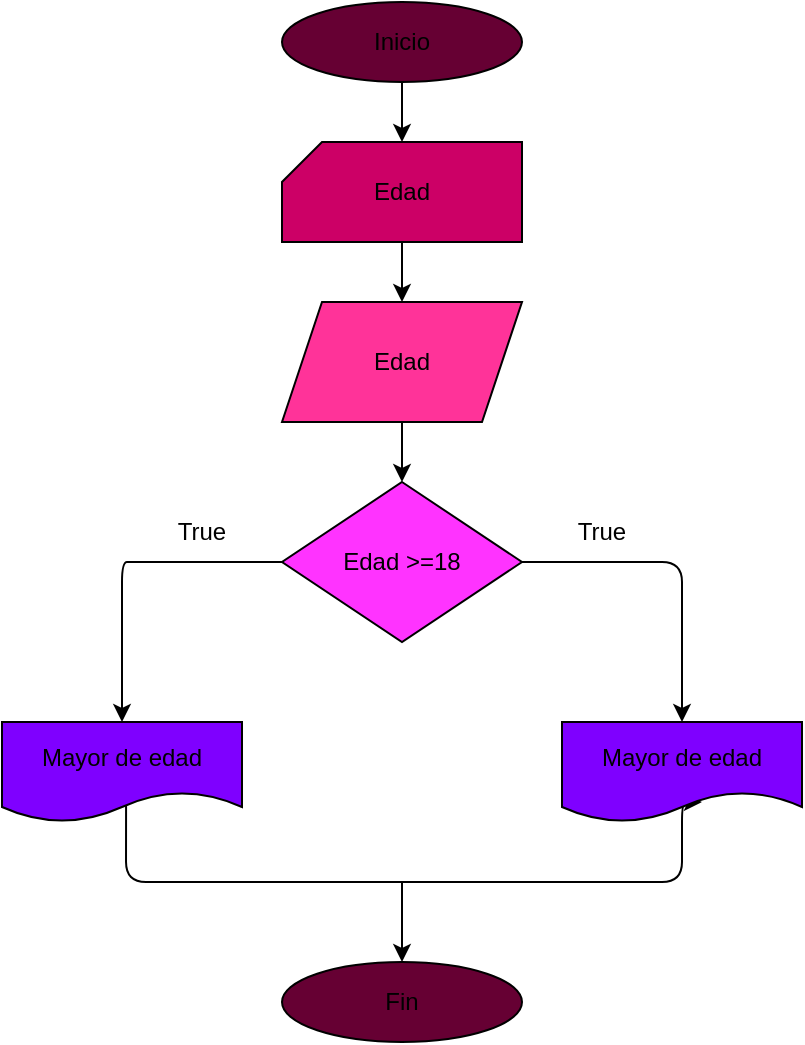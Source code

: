 <mxfile>
    <diagram id="G1Jlc6BHKF0oI74gqc8_" name="Página-1">
        <mxGraphModel dx="278" dy="467" grid="1" gridSize="10" guides="1" tooltips="1" connect="1" arrows="1" fold="1" page="1" pageScale="1" pageWidth="827" pageHeight="1169" math="0" shadow="0">
            <root>
                <mxCell id="0"/>
                <mxCell id="1" parent="0"/>
                <mxCell id="4" style="edgeStyle=none;html=1;" edge="1" parent="1" source="3">
                    <mxGeometry relative="1" as="geometry">
                        <mxPoint x="220" y="110" as="targetPoint"/>
                    </mxGeometry>
                </mxCell>
                <mxCell id="3" value="&lt;font color=&quot;#000000&quot;&gt;Inicio&lt;/font&gt;" style="ellipse;whiteSpace=wrap;html=1;fillColor=#660033;" vertex="1" parent="1">
                    <mxGeometry x="160" y="40" width="120" height="40" as="geometry"/>
                </mxCell>
                <mxCell id="6" style="edgeStyle=none;html=1;" edge="1" parent="1" source="5">
                    <mxGeometry relative="1" as="geometry">
                        <mxPoint x="220" y="190" as="targetPoint"/>
                    </mxGeometry>
                </mxCell>
                <mxCell id="5" value="&lt;font color=&quot;#000000&quot;&gt;Edad&lt;/font&gt;" style="shape=card;whiteSpace=wrap;html=1;fillColor=#CC0066;size=20;" vertex="1" parent="1">
                    <mxGeometry x="160" y="110" width="120" height="50" as="geometry"/>
                </mxCell>
                <mxCell id="9" style="edgeStyle=none;html=1;exitX=0.5;exitY=1;exitDx=0;exitDy=0;entryX=0.5;entryY=0;entryDx=0;entryDy=0;" edge="1" parent="1" source="7" target="8">
                    <mxGeometry relative="1" as="geometry"/>
                </mxCell>
                <mxCell id="7" value="&lt;font color=&quot;#000000&quot;&gt;Edad&lt;/font&gt;" style="shape=parallelogram;perimeter=parallelogramPerimeter;whiteSpace=wrap;html=1;fixedSize=1;fillColor=#FF3399;" vertex="1" parent="1">
                    <mxGeometry x="160" y="190" width="120" height="60" as="geometry"/>
                </mxCell>
                <mxCell id="10" style="edgeStyle=none;html=1;exitX=0;exitY=0.5;exitDx=0;exitDy=0;entryX=0.5;entryY=0;entryDx=0;entryDy=0;" edge="1" parent="1" source="8" target="11">
                    <mxGeometry relative="1" as="geometry">
                        <mxPoint x="40" y="400" as="targetPoint"/>
                        <Array as="points">
                            <mxPoint x="90" y="320"/>
                            <mxPoint x="80" y="320"/>
                        </Array>
                    </mxGeometry>
                </mxCell>
                <mxCell id="13" style="edgeStyle=none;html=1;exitX=1;exitY=0.5;exitDx=0;exitDy=0;entryX=0.5;entryY=0;entryDx=0;entryDy=0;" edge="1" parent="1" source="8" target="12">
                    <mxGeometry relative="1" as="geometry">
                        <mxPoint x="380" y="320" as="targetPoint"/>
                        <Array as="points">
                            <mxPoint x="360" y="320"/>
                        </Array>
                    </mxGeometry>
                </mxCell>
                <mxCell id="15" style="edgeStyle=none;html=1;" edge="1" parent="1">
                    <mxGeometry relative="1" as="geometry">
                        <mxPoint x="220" y="520" as="targetPoint"/>
                        <mxPoint x="220" y="480" as="sourcePoint"/>
                    </mxGeometry>
                </mxCell>
                <mxCell id="8" value="&lt;font color=&quot;#000000&quot;&gt;Edad &amp;gt;=18&lt;/font&gt;" style="rhombus;whiteSpace=wrap;html=1;fillColor=#FF33FF;" vertex="1" parent="1">
                    <mxGeometry x="160" y="280" width="120" height="80" as="geometry"/>
                </mxCell>
                <mxCell id="14" style="html=1;entryX=0.583;entryY=0.8;entryDx=0;entryDy=0;entryPerimeter=0;exitX=0.517;exitY=0.82;exitDx=0;exitDy=0;exitPerimeter=0;edgeStyle=orthogonalEdgeStyle;" edge="1" parent="1" source="11" target="12">
                    <mxGeometry relative="1" as="geometry">
                        <mxPoint x="390" y="480" as="targetPoint"/>
                        <Array as="points">
                            <mxPoint x="82" y="480"/>
                            <mxPoint x="360" y="480"/>
                            <mxPoint x="360" y="440"/>
                        </Array>
                    </mxGeometry>
                </mxCell>
                <mxCell id="11" value="&lt;font color=&quot;#000000&quot;&gt;Mayor de edad&lt;/font&gt;" style="shape=document;whiteSpace=wrap;html=1;boundedLbl=1;fillColor=#7F00FF;" vertex="1" parent="1">
                    <mxGeometry x="20" y="400" width="120" height="50" as="geometry"/>
                </mxCell>
                <mxCell id="12" value="&lt;font color=&quot;#000000&quot;&gt;Mayor de edad&lt;/font&gt;" style="shape=document;whiteSpace=wrap;html=1;boundedLbl=1;fillColor=#7F00FF;" vertex="1" parent="1">
                    <mxGeometry x="300" y="400" width="120" height="50" as="geometry"/>
                </mxCell>
                <mxCell id="16" value="&lt;font color=&quot;#000000&quot;&gt;Fin&lt;/font&gt;" style="ellipse;whiteSpace=wrap;html=1;fillColor=#660033;" vertex="1" parent="1">
                    <mxGeometry x="160" y="520" width="120" height="40" as="geometry"/>
                </mxCell>
                <mxCell id="17" value="&lt;font color=&quot;#000000&quot;&gt;True&lt;/font&gt;" style="text;html=1;strokeColor=none;fillColor=none;align=center;verticalAlign=middle;whiteSpace=wrap;rounded=0;" vertex="1" parent="1">
                    <mxGeometry x="290" y="290" width="60" height="30" as="geometry"/>
                </mxCell>
                <mxCell id="19" value="&lt;font color=&quot;#000000&quot;&gt;True&lt;/font&gt;" style="text;html=1;strokeColor=none;fillColor=none;align=center;verticalAlign=middle;whiteSpace=wrap;rounded=0;" vertex="1" parent="1">
                    <mxGeometry x="90" y="290" width="60" height="30" as="geometry"/>
                </mxCell>
            </root>
        </mxGraphModel>
    </diagram>
</mxfile>